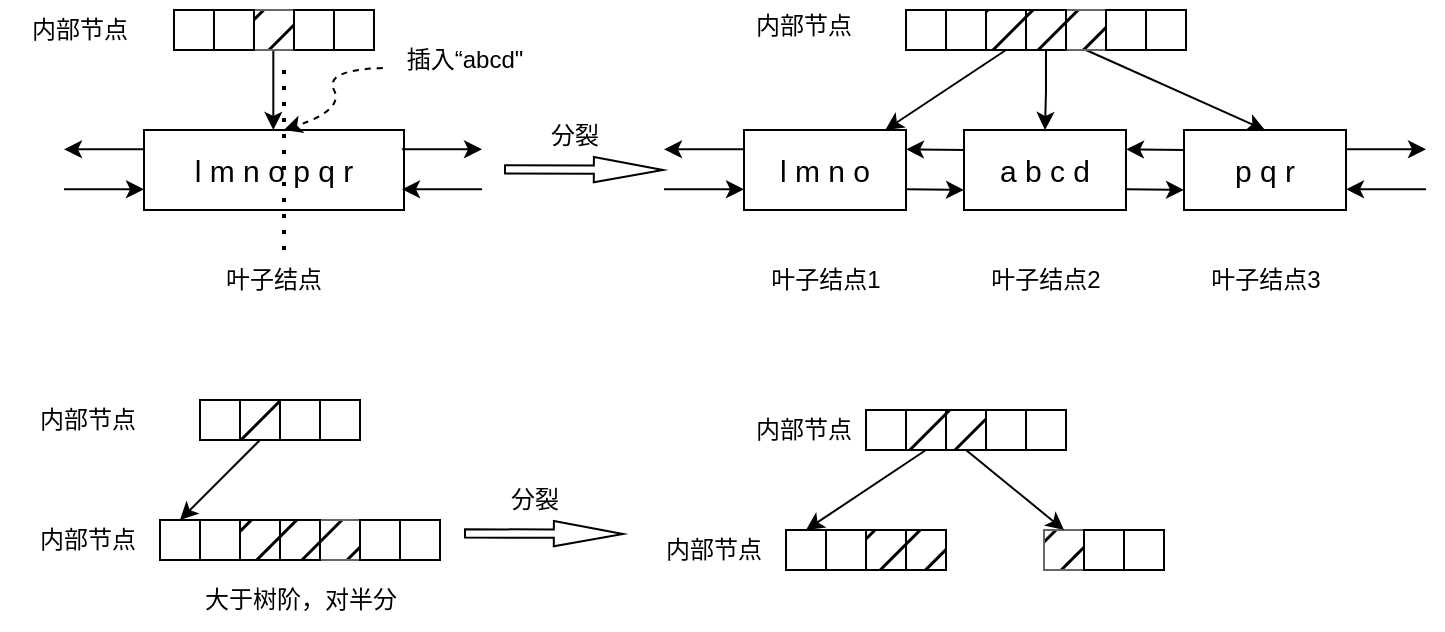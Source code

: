 <mxfile version="24.2.5" type="device">
  <diagram name="第 1 页" id="jQvQ4ThnZdSqsj7YFSQK">
    <mxGraphModel dx="753" dy="490" grid="1" gridSize="10" guides="1" tooltips="1" connect="1" arrows="1" fold="1" page="1" pageScale="1" pageWidth="827" pageHeight="1169" math="0" shadow="0">
      <root>
        <mxCell id="0" />
        <mxCell id="1" parent="0" />
        <mxCell id="DP3_oWpCl_bcBycyR9Li-1" value="l m n o p q r" style="rounded=0;whiteSpace=wrap;html=1;fontSize=15;" vertex="1" parent="1">
          <mxGeometry x="100" y="140" width="130" height="40" as="geometry" />
        </mxCell>
        <mxCell id="DP3_oWpCl_bcBycyR9Li-2" value="" style="endArrow=classic;html=1;rounded=0;" edge="1" parent="1">
          <mxGeometry width="50" height="50" relative="1" as="geometry">
            <mxPoint x="100" y="149.66" as="sourcePoint" />
            <mxPoint x="60" y="149.66" as="targetPoint" />
          </mxGeometry>
        </mxCell>
        <mxCell id="DP3_oWpCl_bcBycyR9Li-3" value="" style="endArrow=classic;html=1;rounded=0;" edge="1" parent="1">
          <mxGeometry width="50" height="50" relative="1" as="geometry">
            <mxPoint x="60" y="169.66" as="sourcePoint" />
            <mxPoint x="100" y="169.66" as="targetPoint" />
          </mxGeometry>
        </mxCell>
        <mxCell id="DP3_oWpCl_bcBycyR9Li-4" value="" style="endArrow=classic;html=1;rounded=0;" edge="1" parent="1">
          <mxGeometry width="50" height="50" relative="1" as="geometry">
            <mxPoint x="229" y="149.66" as="sourcePoint" />
            <mxPoint x="269" y="149.66" as="targetPoint" />
          </mxGeometry>
        </mxCell>
        <mxCell id="DP3_oWpCl_bcBycyR9Li-5" value="" style="endArrow=classic;html=1;rounded=0;" edge="1" parent="1">
          <mxGeometry width="50" height="50" relative="1" as="geometry">
            <mxPoint x="269" y="169.66" as="sourcePoint" />
            <mxPoint x="229" y="169.66" as="targetPoint" />
          </mxGeometry>
        </mxCell>
        <mxCell id="DP3_oWpCl_bcBycyR9Li-6" value="" style="endArrow=none;dashed=1;html=1;dashPattern=1 3;strokeWidth=2;rounded=0;" edge="1" parent="1">
          <mxGeometry width="50" height="50" relative="1" as="geometry">
            <mxPoint x="170" y="200" as="sourcePoint" />
            <mxPoint x="170" y="110" as="targetPoint" />
          </mxGeometry>
        </mxCell>
        <mxCell id="DP3_oWpCl_bcBycyR9Li-7" value="" style="endArrow=classic;html=1;rounded=0;" edge="1" parent="1">
          <mxGeometry width="50" height="50" relative="1" as="geometry">
            <mxPoint x="164.66" y="100" as="sourcePoint" />
            <mxPoint x="164.66" y="140" as="targetPoint" />
          </mxGeometry>
        </mxCell>
        <mxCell id="DP3_oWpCl_bcBycyR9Li-8" value="叶子结点" style="text;html=1;align=center;verticalAlign=middle;whiteSpace=wrap;rounded=0;" vertex="1" parent="1">
          <mxGeometry x="135" y="200" width="60" height="30" as="geometry" />
        </mxCell>
        <mxCell id="DP3_oWpCl_bcBycyR9Li-9" value="" style="shape=flexArrow;endArrow=classic;html=1;rounded=0;width=4.138;endSize=11.193;endWidth=7.491;" edge="1" parent="1">
          <mxGeometry width="50" height="50" relative="1" as="geometry">
            <mxPoint x="280" y="159.66" as="sourcePoint" />
            <mxPoint x="360" y="160" as="targetPoint" />
          </mxGeometry>
        </mxCell>
        <mxCell id="DP3_oWpCl_bcBycyR9Li-10" value="分裂" style="text;html=1;align=center;verticalAlign=middle;resizable=0;points=[];autosize=1;strokeColor=none;fillColor=none;" vertex="1" parent="1">
          <mxGeometry x="290" y="128" width="50" height="30" as="geometry" />
        </mxCell>
        <mxCell id="DP3_oWpCl_bcBycyR9Li-11" value="" style="curved=1;endArrow=classic;html=1;rounded=0;dashed=1;exitX=-0.007;exitY=0.632;exitDx=0;exitDy=0;exitPerimeter=0;" edge="1" parent="1" source="DP3_oWpCl_bcBycyR9Li-12">
          <mxGeometry width="50" height="50" relative="1" as="geometry">
            <mxPoint x="210" y="80" as="sourcePoint" />
            <mxPoint x="170" y="140" as="targetPoint" />
            <Array as="points">
              <mxPoint x="190" y="110" />
              <mxPoint x="200" y="130" />
            </Array>
          </mxGeometry>
        </mxCell>
        <mxCell id="DP3_oWpCl_bcBycyR9Li-12" value="插入“abcd&quot;" style="text;html=1;align=center;verticalAlign=middle;resizable=0;points=[];autosize=1;strokeColor=none;fillColor=none;" vertex="1" parent="1">
          <mxGeometry x="220" y="90" width="80" height="30" as="geometry" />
        </mxCell>
        <mxCell id="DP3_oWpCl_bcBycyR9Li-13" value="l m n o" style="rounded=0;whiteSpace=wrap;html=1;fontSize=15;" vertex="1" parent="1">
          <mxGeometry x="400" y="140" width="81" height="40" as="geometry" />
        </mxCell>
        <mxCell id="DP3_oWpCl_bcBycyR9Li-16" value="a b c d" style="rounded=0;whiteSpace=wrap;html=1;fontSize=15;" vertex="1" parent="1">
          <mxGeometry x="510" y="140" width="81" height="40" as="geometry" />
        </mxCell>
        <mxCell id="DP3_oWpCl_bcBycyR9Li-17" value="p q r" style="rounded=0;whiteSpace=wrap;html=1;fontSize=15;" vertex="1" parent="1">
          <mxGeometry x="620" y="140" width="81" height="40" as="geometry" />
        </mxCell>
        <mxCell id="DP3_oWpCl_bcBycyR9Li-18" value="" style="endArrow=classic;html=1;rounded=0;" edge="1" parent="1">
          <mxGeometry width="50" height="50" relative="1" as="geometry">
            <mxPoint x="701" y="149.66" as="sourcePoint" />
            <mxPoint x="741" y="149.66" as="targetPoint" />
          </mxGeometry>
        </mxCell>
        <mxCell id="DP3_oWpCl_bcBycyR9Li-19" value="" style="endArrow=classic;html=1;rounded=0;" edge="1" parent="1">
          <mxGeometry width="50" height="50" relative="1" as="geometry">
            <mxPoint x="741" y="169.66" as="sourcePoint" />
            <mxPoint x="701" y="169.66" as="targetPoint" />
          </mxGeometry>
        </mxCell>
        <mxCell id="DP3_oWpCl_bcBycyR9Li-20" value="" style="endArrow=classic;html=1;rounded=0;" edge="1" parent="1">
          <mxGeometry width="50" height="50" relative="1" as="geometry">
            <mxPoint x="400" y="149.66" as="sourcePoint" />
            <mxPoint x="360" y="149.66" as="targetPoint" />
          </mxGeometry>
        </mxCell>
        <mxCell id="DP3_oWpCl_bcBycyR9Li-21" value="" style="endArrow=classic;html=1;rounded=0;" edge="1" parent="1">
          <mxGeometry width="50" height="50" relative="1" as="geometry">
            <mxPoint x="360" y="169.66" as="sourcePoint" />
            <mxPoint x="400" y="169.66" as="targetPoint" />
          </mxGeometry>
        </mxCell>
        <mxCell id="DP3_oWpCl_bcBycyR9Li-22" value="" style="endArrow=classic;html=1;rounded=0;" edge="1" parent="1">
          <mxGeometry width="50" height="50" relative="1" as="geometry">
            <mxPoint x="510" y="150" as="sourcePoint" />
            <mxPoint x="481" y="149.66" as="targetPoint" />
          </mxGeometry>
        </mxCell>
        <mxCell id="DP3_oWpCl_bcBycyR9Li-23" value="" style="endArrow=classic;html=1;rounded=0;" edge="1" parent="1">
          <mxGeometry width="50" height="50" relative="1" as="geometry">
            <mxPoint x="481" y="169.66" as="sourcePoint" />
            <mxPoint x="510" y="170" as="targetPoint" />
          </mxGeometry>
        </mxCell>
        <mxCell id="DP3_oWpCl_bcBycyR9Li-24" value="" style="endArrow=classic;html=1;rounded=0;" edge="1" parent="1">
          <mxGeometry width="50" height="50" relative="1" as="geometry">
            <mxPoint x="620" y="150" as="sourcePoint" />
            <mxPoint x="591" y="149.66" as="targetPoint" />
          </mxGeometry>
        </mxCell>
        <mxCell id="DP3_oWpCl_bcBycyR9Li-25" value="" style="endArrow=classic;html=1;rounded=0;" edge="1" parent="1">
          <mxGeometry width="50" height="50" relative="1" as="geometry">
            <mxPoint x="591" y="169.66" as="sourcePoint" />
            <mxPoint x="620" y="170" as="targetPoint" />
          </mxGeometry>
        </mxCell>
        <mxCell id="DP3_oWpCl_bcBycyR9Li-32" value="" style="rounded=0;whiteSpace=wrap;html=1;" vertex="1" parent="1">
          <mxGeometry x="115" y="80" width="20" height="20" as="geometry" />
        </mxCell>
        <mxCell id="DP3_oWpCl_bcBycyR9Li-34" value="" style="rounded=0;whiteSpace=wrap;html=1;fillColor=#000000;fontColor=#333333;strokeColor=#666666;gradientColor=none;fillStyle=hatch;" vertex="1" parent="1">
          <mxGeometry x="155" y="80" width="20" height="20" as="geometry" />
        </mxCell>
        <mxCell id="DP3_oWpCl_bcBycyR9Li-36" value="" style="rounded=0;whiteSpace=wrap;html=1;" vertex="1" parent="1">
          <mxGeometry x="195" y="80" width="20" height="20" as="geometry" />
        </mxCell>
        <mxCell id="DP3_oWpCl_bcBycyR9Li-37" value="" style="rounded=0;whiteSpace=wrap;html=1;" vertex="1" parent="1">
          <mxGeometry x="501" y="80" width="20" height="20" as="geometry" />
        </mxCell>
        <mxCell id="DP3_oWpCl_bcBycyR9Li-58" style="rounded=0;orthogonalLoop=1;jettySize=auto;html=1;exitX=0.5;exitY=1;exitDx=0;exitDy=0;" edge="1" parent="1" source="DP3_oWpCl_bcBycyR9Li-38" target="DP3_oWpCl_bcBycyR9Li-13">
          <mxGeometry relative="1" as="geometry" />
        </mxCell>
        <mxCell id="DP3_oWpCl_bcBycyR9Li-38" value="" style="rounded=0;whiteSpace=wrap;html=1;fillStyle=hatch;fillColor=#000000;" vertex="1" parent="1">
          <mxGeometry x="521" y="80" width="20" height="20" as="geometry" />
        </mxCell>
        <mxCell id="DP3_oWpCl_bcBycyR9Li-60" style="rounded=0;orthogonalLoop=1;jettySize=auto;html=1;entryX=0.5;entryY=0;entryDx=0;entryDy=0;exitX=0.5;exitY=1;exitDx=0;exitDy=0;" edge="1" parent="1" source="DP3_oWpCl_bcBycyR9Li-40" target="DP3_oWpCl_bcBycyR9Li-17">
          <mxGeometry relative="1" as="geometry" />
        </mxCell>
        <mxCell id="DP3_oWpCl_bcBycyR9Li-40" value="" style="rounded=0;whiteSpace=wrap;html=1;fillColor=#000000;fontColor=#333333;strokeColor=#666666;fillStyle=hatch;" vertex="1" parent="1">
          <mxGeometry x="561" y="80" width="20" height="20" as="geometry" />
        </mxCell>
        <mxCell id="DP3_oWpCl_bcBycyR9Li-41" value="" style="rounded=0;whiteSpace=wrap;html=1;" vertex="1" parent="1">
          <mxGeometry x="601" y="80" width="20" height="20" as="geometry" />
        </mxCell>
        <mxCell id="DP3_oWpCl_bcBycyR9Li-42" value="内部节点" style="text;html=1;align=center;verticalAlign=middle;whiteSpace=wrap;rounded=0;" vertex="1" parent="1">
          <mxGeometry x="28" y="77.5" width="80" height="25" as="geometry" />
        </mxCell>
        <mxCell id="DP3_oWpCl_bcBycyR9Li-44" value="叶子结点1" style="text;html=1;align=center;verticalAlign=middle;whiteSpace=wrap;rounded=0;" vertex="1" parent="1">
          <mxGeometry x="410.5" y="200" width="60" height="30" as="geometry" />
        </mxCell>
        <mxCell id="DP3_oWpCl_bcBycyR9Li-45" value="叶子结点2" style="text;html=1;align=center;verticalAlign=middle;whiteSpace=wrap;rounded=0;" vertex="1" parent="1">
          <mxGeometry x="521" y="200" width="60" height="30" as="geometry" />
        </mxCell>
        <mxCell id="DP3_oWpCl_bcBycyR9Li-46" value="叶子结点3" style="text;html=1;align=center;verticalAlign=middle;whiteSpace=wrap;rounded=0;" vertex="1" parent="1">
          <mxGeometry x="630.5" y="200" width="60" height="30" as="geometry" />
        </mxCell>
        <mxCell id="DP3_oWpCl_bcBycyR9Li-48" value="" style="rounded=0;whiteSpace=wrap;html=1;" vertex="1" parent="1">
          <mxGeometry x="481" y="80" width="20" height="20" as="geometry" />
        </mxCell>
        <mxCell id="DP3_oWpCl_bcBycyR9Li-51" value="" style="rounded=0;whiteSpace=wrap;html=1;" vertex="1" parent="1">
          <mxGeometry x="135" y="80" width="20" height="20" as="geometry" />
        </mxCell>
        <mxCell id="DP3_oWpCl_bcBycyR9Li-52" value="" style="rounded=0;whiteSpace=wrap;html=1;" vertex="1" parent="1">
          <mxGeometry x="175" y="80" width="20" height="20" as="geometry" />
        </mxCell>
        <mxCell id="DP3_oWpCl_bcBycyR9Li-59" style="edgeStyle=orthogonalEdgeStyle;rounded=0;orthogonalLoop=1;jettySize=auto;html=1;entryX=0.5;entryY=0;entryDx=0;entryDy=0;" edge="1" parent="1" source="DP3_oWpCl_bcBycyR9Li-54" target="DP3_oWpCl_bcBycyR9Li-16">
          <mxGeometry relative="1" as="geometry" />
        </mxCell>
        <mxCell id="DP3_oWpCl_bcBycyR9Li-54" value="" style="rounded=0;whiteSpace=wrap;html=1;fillStyle=hatch;fillColor=#000000;" vertex="1" parent="1">
          <mxGeometry x="541" y="80" width="20" height="20" as="geometry" />
        </mxCell>
        <mxCell id="DP3_oWpCl_bcBycyR9Li-55" value="" style="rounded=0;whiteSpace=wrap;html=1;" vertex="1" parent="1">
          <mxGeometry x="581" y="80" width="20" height="20" as="geometry" />
        </mxCell>
        <mxCell id="DP3_oWpCl_bcBycyR9Li-61" value="" style="rounded=0;whiteSpace=wrap;html=1;" vertex="1" parent="1">
          <mxGeometry x="128" y="335" width="20" height="20" as="geometry" />
        </mxCell>
        <mxCell id="DP3_oWpCl_bcBycyR9Li-62" value="" style="rounded=0;whiteSpace=wrap;html=1;fillStyle=hatch;fillColor=#000000;" vertex="1" parent="1">
          <mxGeometry x="148" y="335" width="20" height="20" as="geometry" />
        </mxCell>
        <mxCell id="DP3_oWpCl_bcBycyR9Li-63" value="" style="rounded=0;whiteSpace=wrap;html=1;fillColor=#000000;fontColor=#333333;strokeColor=#666666;fillStyle=hatch;" vertex="1" parent="1">
          <mxGeometry x="188" y="335" width="20" height="20" as="geometry" />
        </mxCell>
        <mxCell id="DP3_oWpCl_bcBycyR9Li-64" value="" style="rounded=0;whiteSpace=wrap;html=1;" vertex="1" parent="1">
          <mxGeometry x="228" y="335" width="20" height="20" as="geometry" />
        </mxCell>
        <mxCell id="DP3_oWpCl_bcBycyR9Li-65" value="内部节点" style="text;html=1;align=center;verticalAlign=middle;whiteSpace=wrap;rounded=0;" vertex="1" parent="1">
          <mxGeometry x="42" y="330" width="60" height="30" as="geometry" />
        </mxCell>
        <mxCell id="DP3_oWpCl_bcBycyR9Li-66" value="" style="rounded=0;whiteSpace=wrap;html=1;" vertex="1" parent="1">
          <mxGeometry x="108" y="335" width="20" height="20" as="geometry" />
        </mxCell>
        <mxCell id="DP3_oWpCl_bcBycyR9Li-67" value="" style="rounded=0;whiteSpace=wrap;html=1;fillStyle=hatch;fillColor=#000000;" vertex="1" parent="1">
          <mxGeometry x="168" y="335" width="20" height="20" as="geometry" />
        </mxCell>
        <mxCell id="DP3_oWpCl_bcBycyR9Li-68" value="" style="rounded=0;whiteSpace=wrap;html=1;" vertex="1" parent="1">
          <mxGeometry x="208" y="335" width="20" height="20" as="geometry" />
        </mxCell>
        <mxCell id="DP3_oWpCl_bcBycyR9Li-69" value="" style="rounded=0;whiteSpace=wrap;html=1;" vertex="1" parent="1">
          <mxGeometry x="128" y="275" width="20" height="20" as="geometry" />
        </mxCell>
        <mxCell id="DP3_oWpCl_bcBycyR9Li-76" style="rounded=0;orthogonalLoop=1;jettySize=auto;html=1;entryX=0.5;entryY=0;entryDx=0;entryDy=0;exitX=0.5;exitY=1;exitDx=0;exitDy=0;" edge="1" parent="1" source="DP3_oWpCl_bcBycyR9Li-72" target="DP3_oWpCl_bcBycyR9Li-66">
          <mxGeometry relative="1" as="geometry" />
        </mxCell>
        <mxCell id="DP3_oWpCl_bcBycyR9Li-72" value="" style="rounded=0;whiteSpace=wrap;html=1;fillStyle=hatch;fillColor=#000000;" vertex="1" parent="1">
          <mxGeometry x="148" y="275" width="20" height="20" as="geometry" />
        </mxCell>
        <mxCell id="DP3_oWpCl_bcBycyR9Li-73" value="" style="rounded=0;whiteSpace=wrap;html=1;" vertex="1" parent="1">
          <mxGeometry x="188" y="275" width="20" height="20" as="geometry" />
        </mxCell>
        <mxCell id="DP3_oWpCl_bcBycyR9Li-74" value="" style="rounded=0;whiteSpace=wrap;html=1;" vertex="1" parent="1">
          <mxGeometry x="168" y="275" width="20" height="20" as="geometry" />
        </mxCell>
        <mxCell id="DP3_oWpCl_bcBycyR9Li-75" value="内部节点" style="text;html=1;align=center;verticalAlign=middle;whiteSpace=wrap;rounded=0;" vertex="1" parent="1">
          <mxGeometry x="42" y="270" width="60" height="30" as="geometry" />
        </mxCell>
        <mxCell id="DP3_oWpCl_bcBycyR9Li-77" value="" style="shape=flexArrow;endArrow=classic;html=1;rounded=0;width=4.138;endSize=11.193;endWidth=7.491;" edge="1" parent="1">
          <mxGeometry width="50" height="50" relative="1" as="geometry">
            <mxPoint x="260" y="341.66" as="sourcePoint" />
            <mxPoint x="340" y="342" as="targetPoint" />
          </mxGeometry>
        </mxCell>
        <mxCell id="DP3_oWpCl_bcBycyR9Li-78" value="分裂" style="text;html=1;align=center;verticalAlign=middle;resizable=0;points=[];autosize=1;strokeColor=none;fillColor=none;" vertex="1" parent="1">
          <mxGeometry x="270" y="310" width="50" height="30" as="geometry" />
        </mxCell>
        <mxCell id="DP3_oWpCl_bcBycyR9Li-81" value="大于树阶，对半分" style="text;html=1;align=center;verticalAlign=middle;resizable=0;points=[];autosize=1;strokeColor=none;fillColor=none;" vertex="1" parent="1">
          <mxGeometry x="118" y="360" width="120" height="30" as="geometry" />
        </mxCell>
        <mxCell id="DP3_oWpCl_bcBycyR9Li-82" value="" style="rounded=0;whiteSpace=wrap;html=1;" vertex="1" parent="1">
          <mxGeometry x="441" y="340" width="20" height="20" as="geometry" />
        </mxCell>
        <mxCell id="DP3_oWpCl_bcBycyR9Li-83" value="" style="rounded=0;whiteSpace=wrap;html=1;fillStyle=hatch;fillColor=#000000;" vertex="1" parent="1">
          <mxGeometry x="461" y="340" width="20" height="20" as="geometry" />
        </mxCell>
        <mxCell id="DP3_oWpCl_bcBycyR9Li-84" value="" style="rounded=0;whiteSpace=wrap;html=1;fillColor=#000000;fontColor=#333333;strokeColor=#666666;fillStyle=hatch;" vertex="1" parent="1">
          <mxGeometry x="550" y="340" width="20" height="20" as="geometry" />
        </mxCell>
        <mxCell id="DP3_oWpCl_bcBycyR9Li-85" value="" style="rounded=0;whiteSpace=wrap;html=1;" vertex="1" parent="1">
          <mxGeometry x="590" y="340" width="20" height="20" as="geometry" />
        </mxCell>
        <mxCell id="DP3_oWpCl_bcBycyR9Li-86" value="内部节点" style="text;html=1;align=center;verticalAlign=middle;whiteSpace=wrap;rounded=0;" vertex="1" parent="1">
          <mxGeometry x="355" y="335" width="60" height="30" as="geometry" />
        </mxCell>
        <mxCell id="DP3_oWpCl_bcBycyR9Li-87" value="" style="rounded=0;whiteSpace=wrap;html=1;" vertex="1" parent="1">
          <mxGeometry x="421" y="340" width="20" height="20" as="geometry" />
        </mxCell>
        <mxCell id="DP3_oWpCl_bcBycyR9Li-88" value="" style="rounded=0;whiteSpace=wrap;html=1;fillStyle=hatch;fillColor=#000000;" vertex="1" parent="1">
          <mxGeometry x="481" y="340" width="20" height="20" as="geometry" />
        </mxCell>
        <mxCell id="DP3_oWpCl_bcBycyR9Li-89" value="" style="rounded=0;whiteSpace=wrap;html=1;" vertex="1" parent="1">
          <mxGeometry x="570" y="340" width="20" height="20" as="geometry" />
        </mxCell>
        <mxCell id="DP3_oWpCl_bcBycyR9Li-90" value="" style="rounded=0;whiteSpace=wrap;html=1;" vertex="1" parent="1">
          <mxGeometry x="461" y="280" width="20" height="20" as="geometry" />
        </mxCell>
        <mxCell id="DP3_oWpCl_bcBycyR9Li-91" value="" style="rounded=0;whiteSpace=wrap;html=1;" vertex="1" parent="1">
          <mxGeometry x="541" y="280" width="20" height="20" as="geometry" />
        </mxCell>
        <mxCell id="DP3_oWpCl_bcBycyR9Li-98" style="rounded=0;orthogonalLoop=1;jettySize=auto;html=1;entryX=0.5;entryY=0;entryDx=0;entryDy=0;exitX=0.5;exitY=1;exitDx=0;exitDy=0;" edge="1" parent="1" source="DP3_oWpCl_bcBycyR9Li-93" target="DP3_oWpCl_bcBycyR9Li-87">
          <mxGeometry relative="1" as="geometry" />
        </mxCell>
        <mxCell id="DP3_oWpCl_bcBycyR9Li-93" value="" style="rounded=0;whiteSpace=wrap;html=1;fillStyle=hatch;fillColor=#000000;" vertex="1" parent="1">
          <mxGeometry x="481" y="280" width="20" height="20" as="geometry" />
        </mxCell>
        <mxCell id="DP3_oWpCl_bcBycyR9Li-94" value="" style="rounded=0;whiteSpace=wrap;html=1;" vertex="1" parent="1">
          <mxGeometry x="521" y="280" width="20" height="20" as="geometry" />
        </mxCell>
        <mxCell id="DP3_oWpCl_bcBycyR9Li-99" style="rounded=0;orthogonalLoop=1;jettySize=auto;html=1;exitX=0.5;exitY=1;exitDx=0;exitDy=0;entryX=0.5;entryY=0;entryDx=0;entryDy=0;" edge="1" parent="1" source="DP3_oWpCl_bcBycyR9Li-95" target="DP3_oWpCl_bcBycyR9Li-84">
          <mxGeometry relative="1" as="geometry" />
        </mxCell>
        <mxCell id="DP3_oWpCl_bcBycyR9Li-95" value="" style="rounded=0;whiteSpace=wrap;html=1;fillStyle=hatch;fillColor=#000000;" vertex="1" parent="1">
          <mxGeometry x="501" y="280" width="20" height="20" as="geometry" />
        </mxCell>
        <mxCell id="DP3_oWpCl_bcBycyR9Li-96" value="内部节点" style="text;html=1;align=center;verticalAlign=middle;whiteSpace=wrap;rounded=0;" vertex="1" parent="1">
          <mxGeometry x="400" y="275" width="60" height="30" as="geometry" />
        </mxCell>
        <mxCell id="DP3_oWpCl_bcBycyR9Li-100" value="内部节点" style="text;html=1;align=center;verticalAlign=middle;whiteSpace=wrap;rounded=0;" vertex="1" parent="1">
          <mxGeometry x="390" y="75" width="80" height="25" as="geometry" />
        </mxCell>
      </root>
    </mxGraphModel>
  </diagram>
</mxfile>
